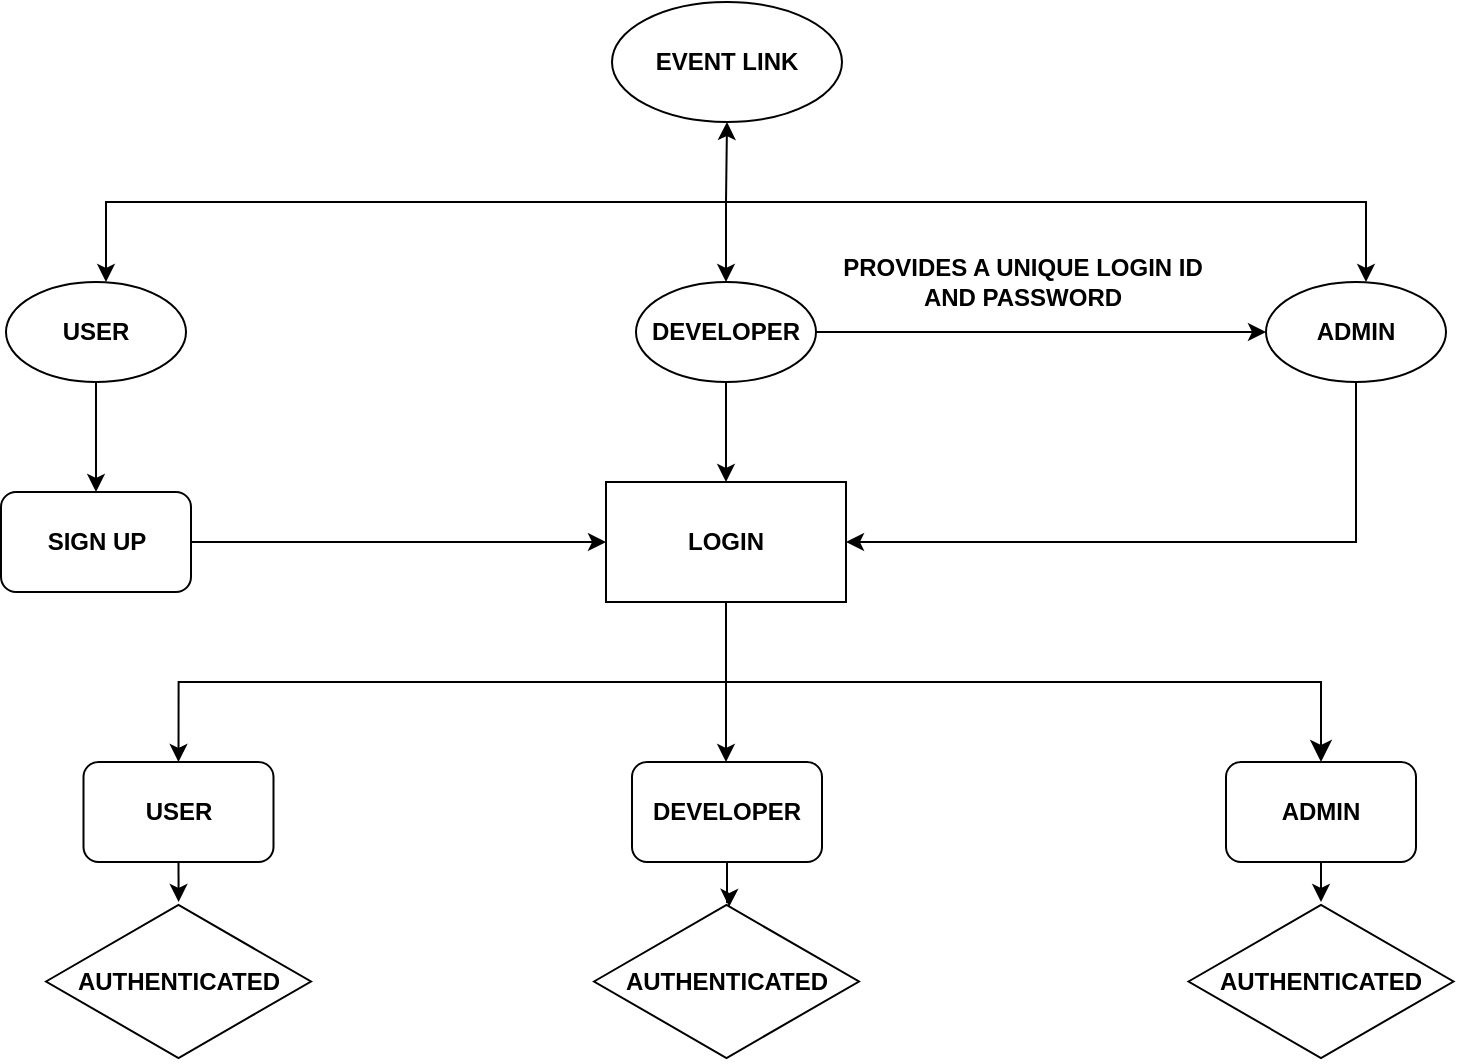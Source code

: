 <mxfile version="22.0.8" type="device">
  <diagram name="Page-1" id="1pqJ4bRmGJyCpYZn2NP5">
    <mxGraphModel dx="1050" dy="534" grid="1" gridSize="10" guides="1" tooltips="1" connect="1" arrows="1" fold="1" page="1" pageScale="1" pageWidth="1100" pageHeight="850" math="0" shadow="0">
      <root>
        <mxCell id="0" />
        <mxCell id="1" parent="0" />
        <mxCell id="yjYm0omWvNplvsOF7ljS-1" value="&lt;b&gt;EVENT LINK&lt;/b&gt;" style="ellipse;whiteSpace=wrap;html=1;" vertex="1" parent="1">
          <mxGeometry x="493" y="20" width="115" height="60" as="geometry" />
        </mxCell>
        <mxCell id="yjYm0omWvNplvsOF7ljS-2" value="" style="endArrow=classic;startArrow=classic;html=1;rounded=0;entryX=0.5;entryY=1;entryDx=0;entryDy=0;" edge="1" parent="1" target="yjYm0omWvNplvsOF7ljS-1">
          <mxGeometry width="50" height="50" relative="1" as="geometry">
            <mxPoint x="240" y="160" as="sourcePoint" />
            <mxPoint x="580" y="220" as="targetPoint" />
            <Array as="points">
              <mxPoint x="240" y="120" />
              <mxPoint x="550" y="120" />
            </Array>
          </mxGeometry>
        </mxCell>
        <mxCell id="yjYm0omWvNplvsOF7ljS-4" value="" style="endArrow=classic;html=1;rounded=0;" edge="1" parent="1">
          <mxGeometry width="50" height="50" relative="1" as="geometry">
            <mxPoint x="460" y="120" as="sourcePoint" />
            <mxPoint x="870" y="160" as="targetPoint" />
            <Array as="points">
              <mxPoint x="870" y="120" />
            </Array>
          </mxGeometry>
        </mxCell>
        <mxCell id="yjYm0omWvNplvsOF7ljS-28" style="edgeStyle=orthogonalEdgeStyle;rounded=0;orthogonalLoop=1;jettySize=auto;html=1;exitX=0.5;exitY=1;exitDx=0;exitDy=0;" edge="1" parent="1" source="yjYm0omWvNplvsOF7ljS-12" target="yjYm0omWvNplvsOF7ljS-26">
          <mxGeometry relative="1" as="geometry" />
        </mxCell>
        <mxCell id="yjYm0omWvNplvsOF7ljS-12" value="&lt;b&gt;USER&lt;/b&gt;" style="ellipse;whiteSpace=wrap;html=1;" vertex="1" parent="1">
          <mxGeometry x="190" y="160" width="90" height="50" as="geometry" />
        </mxCell>
        <mxCell id="yjYm0omWvNplvsOF7ljS-13" value="" style="endArrow=classic;html=1;rounded=0;" edge="1" parent="1">
          <mxGeometry width="50" height="50" relative="1" as="geometry">
            <mxPoint x="550" y="120" as="sourcePoint" />
            <mxPoint x="550" y="160" as="targetPoint" />
          </mxGeometry>
        </mxCell>
        <mxCell id="yjYm0omWvNplvsOF7ljS-24" style="edgeStyle=orthogonalEdgeStyle;rounded=0;orthogonalLoop=1;jettySize=auto;html=1;entryX=1;entryY=0.5;entryDx=0;entryDy=0;" edge="1" parent="1" source="yjYm0omWvNplvsOF7ljS-16" target="yjYm0omWvNplvsOF7ljS-20">
          <mxGeometry relative="1" as="geometry">
            <Array as="points">
              <mxPoint x="865" y="290" />
            </Array>
          </mxGeometry>
        </mxCell>
        <mxCell id="yjYm0omWvNplvsOF7ljS-16" value="&lt;b&gt;ADMIN&lt;/b&gt;" style="ellipse;whiteSpace=wrap;html=1;" vertex="1" parent="1">
          <mxGeometry x="820" y="160" width="90" height="50" as="geometry" />
        </mxCell>
        <mxCell id="yjYm0omWvNplvsOF7ljS-19" style="edgeStyle=orthogonalEdgeStyle;rounded=0;orthogonalLoop=1;jettySize=auto;html=1;" edge="1" parent="1" source="yjYm0omWvNplvsOF7ljS-17" target="yjYm0omWvNplvsOF7ljS-20">
          <mxGeometry relative="1" as="geometry">
            <mxPoint x="550" y="280" as="targetPoint" />
          </mxGeometry>
        </mxCell>
        <mxCell id="yjYm0omWvNplvsOF7ljS-21" style="edgeStyle=orthogonalEdgeStyle;rounded=0;orthogonalLoop=1;jettySize=auto;html=1;entryX=0;entryY=0.5;entryDx=0;entryDy=0;" edge="1" parent="1" source="yjYm0omWvNplvsOF7ljS-17" target="yjYm0omWvNplvsOF7ljS-16">
          <mxGeometry relative="1" as="geometry" />
        </mxCell>
        <mxCell id="yjYm0omWvNplvsOF7ljS-17" value="&lt;b&gt;DEVELOPER&lt;/b&gt;" style="ellipse;whiteSpace=wrap;html=1;" vertex="1" parent="1">
          <mxGeometry x="505" y="160" width="90" height="50" as="geometry" />
        </mxCell>
        <mxCell id="yjYm0omWvNplvsOF7ljS-30" style="edgeStyle=orthogonalEdgeStyle;rounded=0;orthogonalLoop=1;jettySize=auto;html=1;entryX=0.5;entryY=0;entryDx=0;entryDy=0;" edge="1" parent="1" source="yjYm0omWvNplvsOF7ljS-20" target="yjYm0omWvNplvsOF7ljS-33">
          <mxGeometry relative="1" as="geometry">
            <mxPoint x="160" y="400" as="targetPoint" />
            <Array as="points">
              <mxPoint x="550" y="360" />
              <mxPoint x="276" y="360" />
            </Array>
          </mxGeometry>
        </mxCell>
        <mxCell id="yjYm0omWvNplvsOF7ljS-32" style="edgeStyle=orthogonalEdgeStyle;rounded=0;orthogonalLoop=1;jettySize=auto;html=1;" edge="1" parent="1" source="yjYm0omWvNplvsOF7ljS-20">
          <mxGeometry relative="1" as="geometry">
            <mxPoint x="550" y="400" as="targetPoint" />
          </mxGeometry>
        </mxCell>
        <mxCell id="yjYm0omWvNplvsOF7ljS-20" value="&lt;b&gt;LOGIN&lt;/b&gt;" style="rounded=0;whiteSpace=wrap;html=1;" vertex="1" parent="1">
          <mxGeometry x="490" y="260" width="120" height="60" as="geometry" />
        </mxCell>
        <mxCell id="yjYm0omWvNplvsOF7ljS-22" value="&lt;b&gt;PROVIDES A UNIQUE LOGIN ID &lt;br&gt;AND PASSWORD&lt;/b&gt;" style="text;html=1;align=center;verticalAlign=middle;resizable=0;points=[];autosize=1;strokeColor=none;fillColor=none;" vertex="1" parent="1">
          <mxGeometry x="598" y="140" width="200" height="40" as="geometry" />
        </mxCell>
        <mxCell id="yjYm0omWvNplvsOF7ljS-29" style="edgeStyle=orthogonalEdgeStyle;rounded=0;orthogonalLoop=1;jettySize=auto;html=1;entryX=0;entryY=0.5;entryDx=0;entryDy=0;" edge="1" parent="1" source="yjYm0omWvNplvsOF7ljS-26" target="yjYm0omWvNplvsOF7ljS-20">
          <mxGeometry relative="1" as="geometry" />
        </mxCell>
        <mxCell id="yjYm0omWvNplvsOF7ljS-26" value="&lt;b&gt;SIGN UP&lt;/b&gt;" style="rounded=1;whiteSpace=wrap;html=1;" vertex="1" parent="1">
          <mxGeometry x="187.5" y="265" width="95" height="50" as="geometry" />
        </mxCell>
        <mxCell id="yjYm0omWvNplvsOF7ljS-47" style="edgeStyle=orthogonalEdgeStyle;rounded=0;orthogonalLoop=1;jettySize=auto;html=1;exitX=0.5;exitY=1;exitDx=0;exitDy=0;" edge="1" parent="1" source="yjYm0omWvNplvsOF7ljS-33" target="yjYm0omWvNplvsOF7ljS-44">
          <mxGeometry relative="1" as="geometry" />
        </mxCell>
        <mxCell id="yjYm0omWvNplvsOF7ljS-33" value="&lt;b&gt;USER&lt;/b&gt;" style="rounded=1;whiteSpace=wrap;html=1;" vertex="1" parent="1">
          <mxGeometry x="228.75" y="400" width="95" height="50" as="geometry" />
        </mxCell>
        <mxCell id="yjYm0omWvNplvsOF7ljS-34" value="&lt;b&gt;DEVELOPER&lt;/b&gt;" style="rounded=1;whiteSpace=wrap;html=1;" vertex="1" parent="1">
          <mxGeometry x="503" y="400" width="95" height="50" as="geometry" />
        </mxCell>
        <mxCell id="yjYm0omWvNplvsOF7ljS-38" style="edgeStyle=orthogonalEdgeStyle;rounded=0;orthogonalLoop=1;jettySize=auto;html=1;exitX=0.5;exitY=1;exitDx=0;exitDy=0;" edge="1" parent="1" source="yjYm0omWvNplvsOF7ljS-35" target="yjYm0omWvNplvsOF7ljS-39">
          <mxGeometry relative="1" as="geometry">
            <mxPoint x="918" y="480" as="targetPoint" />
          </mxGeometry>
        </mxCell>
        <mxCell id="yjYm0omWvNplvsOF7ljS-35" value="&lt;b&gt;ADMIN&lt;/b&gt;" style="rounded=1;whiteSpace=wrap;html=1;" vertex="1" parent="1">
          <mxGeometry x="800" y="400" width="95" height="50" as="geometry" />
        </mxCell>
        <mxCell id="yjYm0omWvNplvsOF7ljS-39" value="&lt;b&gt;AUTHENTICATED&lt;/b&gt;" style="html=1;whiteSpace=wrap;aspect=fixed;shape=isoRectangle;" vertex="1" parent="1">
          <mxGeometry x="781.25" y="470" width="132.5" height="79.5" as="geometry" />
        </mxCell>
        <mxCell id="yjYm0omWvNplvsOF7ljS-40" value="&lt;b&gt;AUTHENTICATED&lt;/b&gt;" style="html=1;whiteSpace=wrap;aspect=fixed;shape=isoRectangle;" vertex="1" parent="1">
          <mxGeometry x="484" y="470" width="132.5" height="79.5" as="geometry" />
        </mxCell>
        <mxCell id="yjYm0omWvNplvsOF7ljS-43" style="edgeStyle=orthogonalEdgeStyle;rounded=0;orthogonalLoop=1;jettySize=auto;html=1;entryX=0.51;entryY=0.03;entryDx=0;entryDy=0;entryPerimeter=0;" edge="1" parent="1" source="yjYm0omWvNplvsOF7ljS-34" target="yjYm0omWvNplvsOF7ljS-40">
          <mxGeometry relative="1" as="geometry">
            <Array as="points">
              <mxPoint x="551" y="470" />
              <mxPoint x="552" y="470" />
            </Array>
          </mxGeometry>
        </mxCell>
        <mxCell id="yjYm0omWvNplvsOF7ljS-44" value="&lt;b&gt;AUTHENTICATED&lt;/b&gt;" style="html=1;whiteSpace=wrap;aspect=fixed;shape=isoRectangle;" vertex="1" parent="1">
          <mxGeometry x="210" y="470" width="132.5" height="79.5" as="geometry" />
        </mxCell>
        <mxCell id="yjYm0omWvNplvsOF7ljS-48" value="" style="edgeStyle=segmentEdgeStyle;endArrow=classic;html=1;curved=0;rounded=0;endSize=8;startSize=8;entryX=0.5;entryY=0;entryDx=0;entryDy=0;" edge="1" parent="1" target="yjYm0omWvNplvsOF7ljS-35">
          <mxGeometry width="50" height="50" relative="1" as="geometry">
            <mxPoint x="550" y="360" as="sourcePoint" />
            <mxPoint x="460" y="300" as="targetPoint" />
          </mxGeometry>
        </mxCell>
      </root>
    </mxGraphModel>
  </diagram>
</mxfile>
